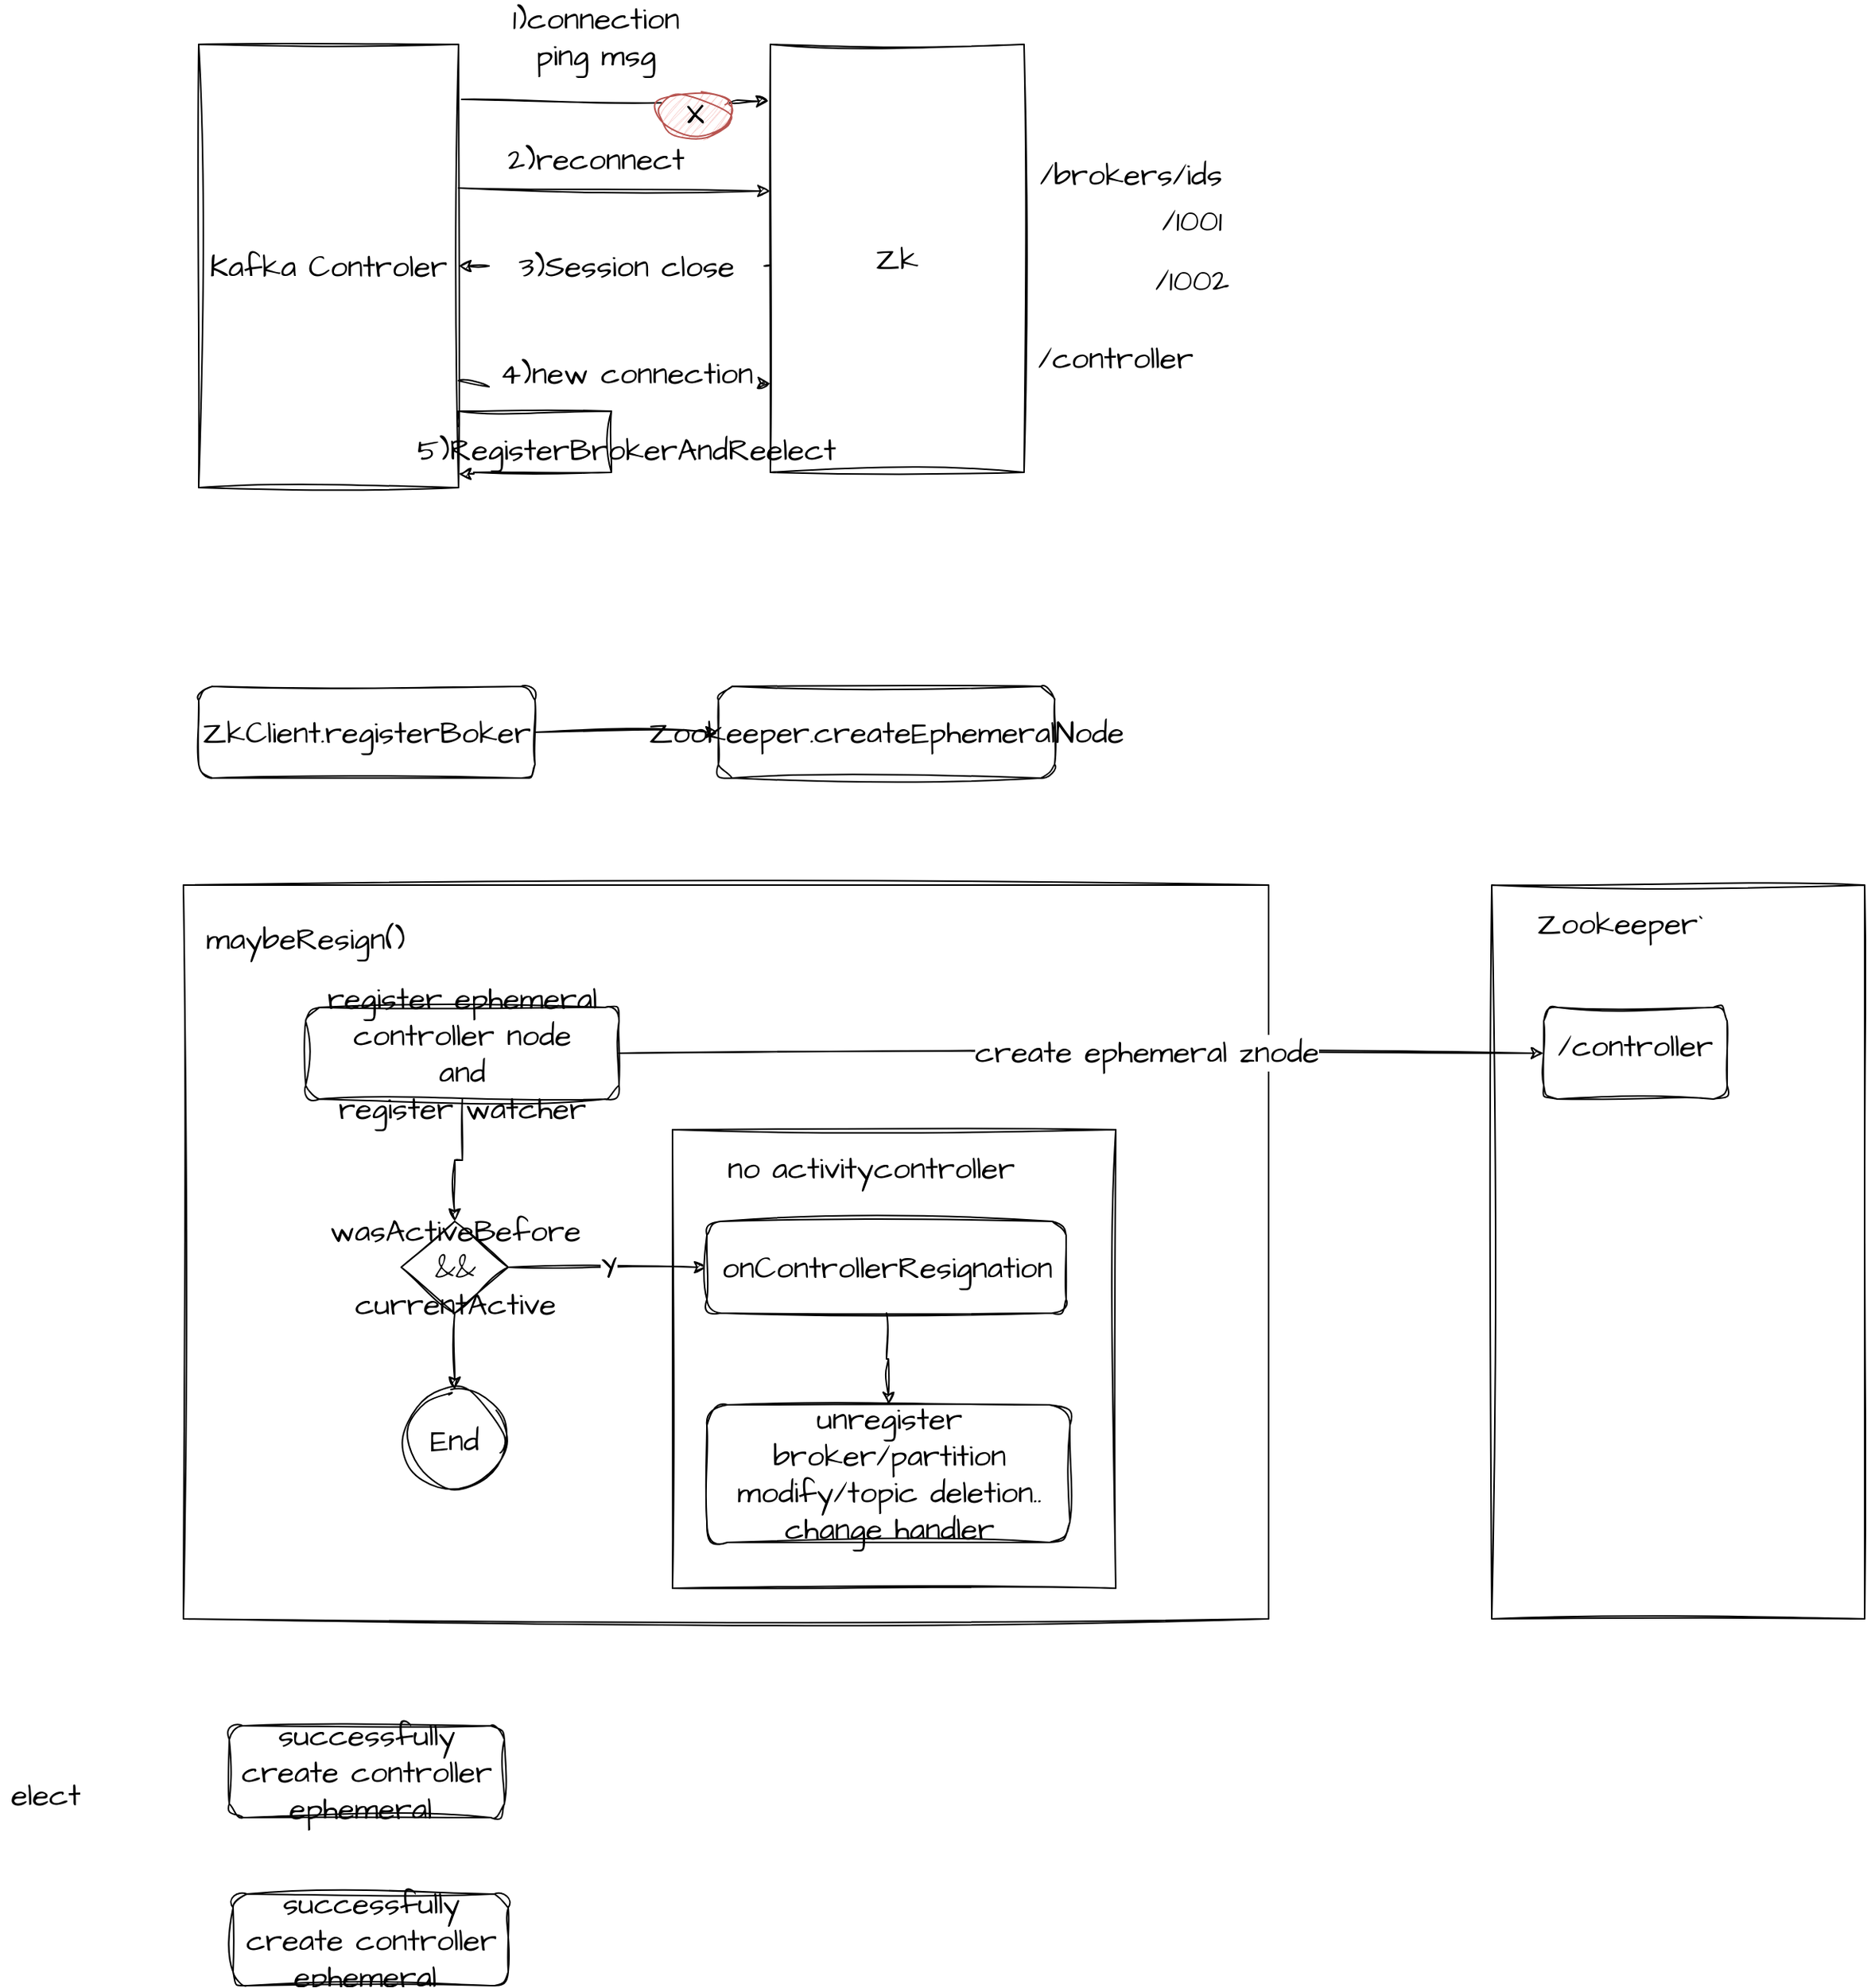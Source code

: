 <mxfile version="20.8.20" type="github">
  <diagram id="C5RBs43oDa-KdzZeNtuy" name="Page-1">
    <mxGraphModel dx="1848" dy="697" grid="1" gridSize="10" guides="1" tooltips="1" connect="1" arrows="1" fold="1" page="1" pageScale="1" pageWidth="827" pageHeight="1169" math="0" shadow="0">
      <root>
        <mxCell id="WIyWlLk6GJQsqaUBKTNV-0" />
        <mxCell id="WIyWlLk6GJQsqaUBKTNV-1" parent="WIyWlLk6GJQsqaUBKTNV-0" />
        <mxCell id="egi0bB2MHMF-HuieAXsn-49" value="" style="rounded=0;whiteSpace=wrap;html=1;sketch=1;hachureGap=4;jiggle=2;curveFitting=1;fontFamily=Architects Daughter;fontSource=https%3A%2F%2Ffonts.googleapis.com%2Fcss%3Ffamily%3DArchitects%2BDaughter;fontSize=20;" vertex="1" parent="WIyWlLk6GJQsqaUBKTNV-1">
          <mxGeometry x="30" y="720" width="710" height="480" as="geometry" />
        </mxCell>
        <mxCell id="egi0bB2MHMF-HuieAXsn-43" value="" style="rounded=0;whiteSpace=wrap;html=1;sketch=1;hachureGap=4;jiggle=2;curveFitting=1;fontFamily=Architects Daughter;fontSource=https%3A%2F%2Ffonts.googleapis.com%2Fcss%3Ffamily%3DArchitects%2BDaughter;fontSize=20;" vertex="1" parent="WIyWlLk6GJQsqaUBKTNV-1">
          <mxGeometry x="350" y="880" width="290" height="300" as="geometry" />
        </mxCell>
        <mxCell id="egi0bB2MHMF-HuieAXsn-0" value="Kafka Controler" style="rounded=0;whiteSpace=wrap;html=1;sketch=1;hachureGap=4;jiggle=2;curveFitting=1;fontFamily=Architects Daughter;fontSource=https%3A%2F%2Ffonts.googleapis.com%2Fcss%3Ffamily%3DArchitects%2BDaughter;fontSize=20;" vertex="1" parent="WIyWlLk6GJQsqaUBKTNV-1">
          <mxGeometry x="40" y="170" width="170" height="290" as="geometry" />
        </mxCell>
        <mxCell id="egi0bB2MHMF-HuieAXsn-1" value="Zk" style="rounded=0;whiteSpace=wrap;html=1;sketch=1;hachureGap=4;jiggle=2;curveFitting=1;fontFamily=Architects Daughter;fontSource=https%3A%2F%2Ffonts.googleapis.com%2Fcss%3Ffamily%3DArchitects%2BDaughter;fontSize=20;" vertex="1" parent="WIyWlLk6GJQsqaUBKTNV-1">
          <mxGeometry x="414" y="170" width="166" height="280" as="geometry" />
        </mxCell>
        <mxCell id="egi0bB2MHMF-HuieAXsn-2" value="" style="endArrow=classic;html=1;rounded=0;sketch=1;hachureGap=4;jiggle=2;curveFitting=1;fontFamily=Architects Daughter;fontSource=https%3A%2F%2Ffonts.googleapis.com%2Fcss%3Ffamily%3DArchitects%2BDaughter;fontSize=16;entryX=-0.006;entryY=0.132;entryDx=0;entryDy=0;exitX=1;exitY=0.25;exitDx=0;exitDy=0;startArrow=none;entryPerimeter=0;" edge="1" parent="WIyWlLk6GJQsqaUBKTNV-1" source="egi0bB2MHMF-HuieAXsn-4" target="egi0bB2MHMF-HuieAXsn-1">
          <mxGeometry width="50" height="50" relative="1" as="geometry">
            <mxPoint x="230" y="210" as="sourcePoint" />
            <mxPoint x="280" y="160" as="targetPoint" />
          </mxGeometry>
        </mxCell>
        <mxCell id="egi0bB2MHMF-HuieAXsn-3" value="1)connection&lt;br&gt;ping msg" style="text;html=1;strokeColor=none;fillColor=none;align=center;verticalAlign=middle;whiteSpace=wrap;rounded=0;fontSize=20;fontFamily=Architects Daughter;" vertex="1" parent="WIyWlLk6GJQsqaUBKTNV-1">
          <mxGeometry x="270" y="150" width="60" height="30" as="geometry" />
        </mxCell>
        <mxCell id="egi0bB2MHMF-HuieAXsn-5" value="" style="endArrow=none;html=1;rounded=0;sketch=1;hachureGap=4;jiggle=2;curveFitting=1;fontFamily=Architects Daughter;fontSource=https%3A%2F%2Ffonts.googleapis.com%2Fcss%3Ffamily%3DArchitects%2BDaughter;fontSize=16;entryX=0;entryY=0.25;entryDx=0;entryDy=0;exitX=1.012;exitY=0.124;exitDx=0;exitDy=0;exitPerimeter=0;" edge="1" parent="WIyWlLk6GJQsqaUBKTNV-1" source="egi0bB2MHMF-HuieAXsn-0" target="egi0bB2MHMF-HuieAXsn-4">
          <mxGeometry width="50" height="50" relative="1" as="geometry">
            <mxPoint x="210" y="243" as="sourcePoint" />
            <mxPoint x="414" y="205" as="targetPoint" />
          </mxGeometry>
        </mxCell>
        <mxCell id="egi0bB2MHMF-HuieAXsn-4" value="X" style="ellipse;whiteSpace=wrap;html=1;sketch=1;hachureGap=4;jiggle=2;curveFitting=1;fontFamily=Architects Daughter;fontSource=https%3A%2F%2Ffonts.googleapis.com%2Fcss%3Ffamily%3DArchitects%2BDaughter;fontSize=20;fillColor=#f8cecc;strokeColor=#b85450;" vertex="1" parent="WIyWlLk6GJQsqaUBKTNV-1">
          <mxGeometry x="340" y="200" width="50" height="30" as="geometry" />
        </mxCell>
        <mxCell id="egi0bB2MHMF-HuieAXsn-8" value="" style="endArrow=classic;html=1;rounded=0;sketch=1;hachureGap=4;jiggle=2;curveFitting=1;fontFamily=Architects Daughter;fontSource=https%3A%2F%2Ffonts.googleapis.com%2Fcss%3Ffamily%3DArchitects%2BDaughter;fontSize=16;entryX=0;entryY=0.8;entryDx=0;entryDy=0;entryPerimeter=0;" edge="1" parent="WIyWlLk6GJQsqaUBKTNV-1">
          <mxGeometry width="50" height="50" relative="1" as="geometry">
            <mxPoint x="210" y="264" as="sourcePoint" />
            <mxPoint x="414" y="266" as="targetPoint" />
          </mxGeometry>
        </mxCell>
        <mxCell id="egi0bB2MHMF-HuieAXsn-9" value="2)reconnect" style="text;html=1;strokeColor=none;fillColor=none;align=center;verticalAlign=middle;whiteSpace=wrap;rounded=0;fontSize=20;fontFamily=Architects Daughter;" vertex="1" parent="WIyWlLk6GJQsqaUBKTNV-1">
          <mxGeometry x="270" y="230" width="60" height="30" as="geometry" />
        </mxCell>
        <mxCell id="egi0bB2MHMF-HuieAXsn-10" value="" style="endArrow=classic;html=1;rounded=0;sketch=1;hachureGap=4;jiggle=2;curveFitting=1;fontFamily=Architects Daughter;fontSource=https%3A%2F%2Ffonts.googleapis.com%2Fcss%3Ffamily%3DArchitects%2BDaughter;fontSize=16;entryX=1;entryY=0.5;entryDx=0;entryDy=0;startArrow=none;" edge="1" parent="WIyWlLk6GJQsqaUBKTNV-1" source="egi0bB2MHMF-HuieAXsn-7" target="egi0bB2MHMF-HuieAXsn-0">
          <mxGeometry width="50" height="50" relative="1" as="geometry">
            <mxPoint x="414" y="314.5" as="sourcePoint" />
            <mxPoint x="334" y="314.5" as="targetPoint" />
          </mxGeometry>
        </mxCell>
        <mxCell id="egi0bB2MHMF-HuieAXsn-13" value="" style="endArrow=classic;html=1;rounded=0;sketch=1;hachureGap=4;jiggle=2;curveFitting=1;fontFamily=Architects Daughter;fontSource=https%3A%2F%2Ffonts.googleapis.com%2Fcss%3Ffamily%3DArchitects%2BDaughter;fontSize=16;entryX=0;entryY=0.8;entryDx=0;entryDy=0;entryPerimeter=0;startArrow=none;" edge="1" parent="WIyWlLk6GJQsqaUBKTNV-1" source="egi0bB2MHMF-HuieAXsn-15">
          <mxGeometry width="50" height="50" relative="1" as="geometry">
            <mxPoint x="210" y="390" as="sourcePoint" />
            <mxPoint x="414" y="392" as="targetPoint" />
          </mxGeometry>
        </mxCell>
        <mxCell id="egi0bB2MHMF-HuieAXsn-14" value="" style="endArrow=none;html=1;rounded=0;sketch=1;hachureGap=4;jiggle=2;curveFitting=1;fontFamily=Architects Daughter;fontSource=https%3A%2F%2Ffonts.googleapis.com%2Fcss%3Ffamily%3DArchitects%2BDaughter;fontSize=16;entryX=1;entryY=0.5;entryDx=0;entryDy=0;" edge="1" parent="WIyWlLk6GJQsqaUBKTNV-1" target="egi0bB2MHMF-HuieAXsn-7">
          <mxGeometry width="50" height="50" relative="1" as="geometry">
            <mxPoint x="414" y="314.5" as="sourcePoint" />
            <mxPoint x="210" y="315" as="targetPoint" />
          </mxGeometry>
        </mxCell>
        <mxCell id="egi0bB2MHMF-HuieAXsn-7" value="3)Session&amp;nbsp;close" style="text;html=1;strokeColor=none;fillColor=none;align=center;verticalAlign=middle;whiteSpace=wrap;rounded=0;fontSize=20;fontFamily=Architects Daughter;" vertex="1" parent="WIyWlLk6GJQsqaUBKTNV-1">
          <mxGeometry x="230" y="300" width="180" height="30" as="geometry" />
        </mxCell>
        <mxCell id="egi0bB2MHMF-HuieAXsn-16" value="" style="endArrow=none;html=1;rounded=0;sketch=1;hachureGap=4;jiggle=2;curveFitting=1;fontFamily=Architects Daughter;fontSource=https%3A%2F%2Ffonts.googleapis.com%2Fcss%3Ffamily%3DArchitects%2BDaughter;fontSize=16;entryX=0;entryY=0.8;entryDx=0;entryDy=0;entryPerimeter=0;" edge="1" parent="WIyWlLk6GJQsqaUBKTNV-1" target="egi0bB2MHMF-HuieAXsn-15">
          <mxGeometry width="50" height="50" relative="1" as="geometry">
            <mxPoint x="210" y="390" as="sourcePoint" />
            <mxPoint x="414" y="392" as="targetPoint" />
          </mxGeometry>
        </mxCell>
        <mxCell id="egi0bB2MHMF-HuieAXsn-15" value="4)new connection" style="text;html=1;strokeColor=none;fillColor=none;align=center;verticalAlign=middle;whiteSpace=wrap;rounded=0;fontSize=20;fontFamily=Architects Daughter;" vertex="1" parent="WIyWlLk6GJQsqaUBKTNV-1">
          <mxGeometry x="230" y="370" width="180" height="30" as="geometry" />
        </mxCell>
        <mxCell id="egi0bB2MHMF-HuieAXsn-17" value="" style="endArrow=classic;html=1;rounded=0;sketch=1;hachureGap=4;jiggle=2;curveFitting=1;fontFamily=Architects Daughter;fontSource=https%3A%2F%2Ffonts.googleapis.com%2Fcss%3Ffamily%3DArchitects%2BDaughter;fontSize=16;edgeStyle=orthogonalEdgeStyle;entryX=1;entryY=0.969;entryDx=0;entryDy=0;entryPerimeter=0;" edge="1" parent="WIyWlLk6GJQsqaUBKTNV-1" target="egi0bB2MHMF-HuieAXsn-0">
          <mxGeometry width="50" height="50" relative="1" as="geometry">
            <mxPoint x="210" y="420" as="sourcePoint" />
            <mxPoint x="220" y="470" as="targetPoint" />
            <Array as="points">
              <mxPoint x="210" y="410" />
              <mxPoint x="310" y="410" />
              <mxPoint x="310" y="450" />
              <mxPoint x="220" y="450" />
              <mxPoint x="220" y="451" />
            </Array>
          </mxGeometry>
        </mxCell>
        <mxCell id="egi0bB2MHMF-HuieAXsn-18" value="5)RegisterBrokerAndReelect" style="text;html=1;strokeColor=none;fillColor=none;align=center;verticalAlign=middle;whiteSpace=wrap;rounded=0;fontSize=20;fontFamily=Architects Daughter;" vertex="1" parent="WIyWlLk6GJQsqaUBKTNV-1">
          <mxGeometry x="230" y="420" width="180" height="30" as="geometry" />
        </mxCell>
        <mxCell id="egi0bB2MHMF-HuieAXsn-19" value="/brokers/ids" style="text;html=1;strokeColor=none;fillColor=none;align=center;verticalAlign=middle;whiteSpace=wrap;rounded=0;fontSize=20;fontFamily=Architects Daughter;" vertex="1" parent="WIyWlLk6GJQsqaUBKTNV-1">
          <mxGeometry x="620" y="240" width="60" height="30" as="geometry" />
        </mxCell>
        <mxCell id="egi0bB2MHMF-HuieAXsn-20" value="/controller" style="text;html=1;strokeColor=none;fillColor=none;align=center;verticalAlign=middle;whiteSpace=wrap;rounded=0;fontSize=20;fontFamily=Architects Daughter;" vertex="1" parent="WIyWlLk6GJQsqaUBKTNV-1">
          <mxGeometry x="610" y="360" width="60" height="30" as="geometry" />
        </mxCell>
        <mxCell id="egi0bB2MHMF-HuieAXsn-21" value="/1001" style="text;html=1;strokeColor=none;fillColor=none;align=center;verticalAlign=middle;whiteSpace=wrap;rounded=0;fontSize=20;fontFamily=Architects Daughter;" vertex="1" parent="WIyWlLk6GJQsqaUBKTNV-1">
          <mxGeometry x="660" y="270" width="60" height="30" as="geometry" />
        </mxCell>
        <mxCell id="egi0bB2MHMF-HuieAXsn-22" value="/1002" style="text;html=1;strokeColor=none;fillColor=none;align=center;verticalAlign=middle;whiteSpace=wrap;rounded=0;fontSize=20;fontFamily=Architects Daughter;" vertex="1" parent="WIyWlLk6GJQsqaUBKTNV-1">
          <mxGeometry x="660" y="309" width="60" height="30" as="geometry" />
        </mxCell>
        <mxCell id="egi0bB2MHMF-HuieAXsn-25" style="edgeStyle=orthogonalEdgeStyle;rounded=0;sketch=1;hachureGap=4;jiggle=2;curveFitting=1;orthogonalLoop=1;jettySize=auto;html=1;entryX=0;entryY=0.5;entryDx=0;entryDy=0;fontFamily=Architects Daughter;fontSource=https%3A%2F%2Ffonts.googleapis.com%2Fcss%3Ffamily%3DArchitects%2BDaughter;fontSize=16;" edge="1" parent="WIyWlLk6GJQsqaUBKTNV-1" source="egi0bB2MHMF-HuieAXsn-23" target="egi0bB2MHMF-HuieAXsn-24">
          <mxGeometry relative="1" as="geometry" />
        </mxCell>
        <mxCell id="egi0bB2MHMF-HuieAXsn-23" value="ZkClient.registerBoker" style="rounded=1;whiteSpace=wrap;html=1;sketch=1;hachureGap=4;jiggle=2;curveFitting=1;fontFamily=Architects Daughter;fontSource=https%3A%2F%2Ffonts.googleapis.com%2Fcss%3Ffamily%3DArchitects%2BDaughter;fontSize=20;" vertex="1" parent="WIyWlLk6GJQsqaUBKTNV-1">
          <mxGeometry x="40" y="590" width="220" height="60" as="geometry" />
        </mxCell>
        <mxCell id="egi0bB2MHMF-HuieAXsn-24" value="Zookeeper.createEphemeralNode" style="rounded=1;whiteSpace=wrap;html=1;sketch=1;hachureGap=4;jiggle=2;curveFitting=1;fontFamily=Architects Daughter;fontSource=https%3A%2F%2Ffonts.googleapis.com%2Fcss%3Ffamily%3DArchitects%2BDaughter;fontSize=20;" vertex="1" parent="WIyWlLk6GJQsqaUBKTNV-1">
          <mxGeometry x="380" y="590" width="220" height="60" as="geometry" />
        </mxCell>
        <mxCell id="egi0bB2MHMF-HuieAXsn-28" value="maybeResign()" style="text;html=1;strokeColor=none;fillColor=none;align=center;verticalAlign=middle;whiteSpace=wrap;rounded=0;fontSize=20;fontFamily=Architects Daughter;" vertex="1" parent="WIyWlLk6GJQsqaUBKTNV-1">
          <mxGeometry x="80" y="740" width="60" height="30" as="geometry" />
        </mxCell>
        <mxCell id="egi0bB2MHMF-HuieAXsn-50" style="edgeStyle=orthogonalEdgeStyle;rounded=0;sketch=1;hachureGap=4;jiggle=2;curveFitting=1;orthogonalLoop=1;jettySize=auto;html=1;entryX=0.5;entryY=0;entryDx=0;entryDy=0;fontFamily=Architects Daughter;fontSource=https%3A%2F%2Ffonts.googleapis.com%2Fcss%3Ffamily%3DArchitects%2BDaughter;fontSize=16;" edge="1" parent="WIyWlLk6GJQsqaUBKTNV-1" source="egi0bB2MHMF-HuieAXsn-32" target="egi0bB2MHMF-HuieAXsn-34">
          <mxGeometry relative="1" as="geometry" />
        </mxCell>
        <mxCell id="egi0bB2MHMF-HuieAXsn-32" value="register ephemeral controller node&lt;br&gt;and&lt;br&gt;register watcher" style="rounded=1;whiteSpace=wrap;html=1;sketch=1;hachureGap=4;jiggle=2;curveFitting=1;fontFamily=Architects Daughter;fontSource=https%3A%2F%2Ffonts.googleapis.com%2Fcss%3Ffamily%3DArchitects%2BDaughter;fontSize=20;" vertex="1" parent="WIyWlLk6GJQsqaUBKTNV-1">
          <mxGeometry x="110" y="800" width="205" height="60" as="geometry" />
        </mxCell>
        <mxCell id="egi0bB2MHMF-HuieAXsn-37" style="edgeStyle=orthogonalEdgeStyle;rounded=0;sketch=1;hachureGap=4;jiggle=2;curveFitting=1;orthogonalLoop=1;jettySize=auto;html=1;fontFamily=Architects Daughter;fontSource=https%3A%2F%2Ffonts.googleapis.com%2Fcss%3Ffamily%3DArchitects%2BDaughter;fontSize=16;" edge="1" parent="WIyWlLk6GJQsqaUBKTNV-1" source="egi0bB2MHMF-HuieAXsn-34" target="egi0bB2MHMF-HuieAXsn-36">
          <mxGeometry relative="1" as="geometry" />
        </mxCell>
        <mxCell id="egi0bB2MHMF-HuieAXsn-38" value="Y" style="edgeLabel;html=1;align=center;verticalAlign=middle;resizable=0;points=[];fontSize=20;fontFamily=Architects Daughter;" vertex="1" connectable="0" parent="egi0bB2MHMF-HuieAXsn-37">
          <mxGeometry x="-0.008" relative="1" as="geometry">
            <mxPoint x="1" as="offset" />
          </mxGeometry>
        </mxCell>
        <mxCell id="egi0bB2MHMF-HuieAXsn-47" style="edgeStyle=orthogonalEdgeStyle;rounded=0;sketch=1;hachureGap=4;jiggle=2;curveFitting=1;orthogonalLoop=1;jettySize=auto;html=1;entryX=0.5;entryY=0;entryDx=0;entryDy=0;fontFamily=Architects Daughter;fontSource=https%3A%2F%2Ffonts.googleapis.com%2Fcss%3Ffamily%3DArchitects%2BDaughter;fontSize=16;" edge="1" parent="WIyWlLk6GJQsqaUBKTNV-1" source="egi0bB2MHMF-HuieAXsn-34" target="egi0bB2MHMF-HuieAXsn-46">
          <mxGeometry relative="1" as="geometry" />
        </mxCell>
        <mxCell id="egi0bB2MHMF-HuieAXsn-34" value="wasActiveBefore&lt;br&gt;&amp;amp;&amp;amp;&lt;br&gt;currentActive" style="rhombus;whiteSpace=wrap;html=1;sketch=1;hachureGap=4;jiggle=2;curveFitting=1;fontFamily=Architects Daughter;fontSource=https%3A%2F%2Ffonts.googleapis.com%2Fcss%3Ffamily%3DArchitects%2BDaughter;fontSize=20;" vertex="1" parent="WIyWlLk6GJQsqaUBKTNV-1">
          <mxGeometry x="172.5" y="940" width="70" height="60" as="geometry" />
        </mxCell>
        <mxCell id="egi0bB2MHMF-HuieAXsn-45" value="" style="edgeStyle=orthogonalEdgeStyle;rounded=0;sketch=1;hachureGap=4;jiggle=2;curveFitting=1;orthogonalLoop=1;jettySize=auto;html=1;fontFamily=Architects Daughter;fontSource=https%3A%2F%2Ffonts.googleapis.com%2Fcss%3Ffamily%3DArchitects%2BDaughter;fontSize=16;" edge="1" parent="WIyWlLk6GJQsqaUBKTNV-1" source="egi0bB2MHMF-HuieAXsn-36" target="egi0bB2MHMF-HuieAXsn-39">
          <mxGeometry relative="1" as="geometry" />
        </mxCell>
        <mxCell id="egi0bB2MHMF-HuieAXsn-36" value="onControllerResignation" style="rounded=1;whiteSpace=wrap;html=1;sketch=1;hachureGap=4;jiggle=2;curveFitting=1;fontFamily=Architects Daughter;fontSource=https%3A%2F%2Ffonts.googleapis.com%2Fcss%3Ffamily%3DArchitects%2BDaughter;fontSize=20;" vertex="1" parent="WIyWlLk6GJQsqaUBKTNV-1">
          <mxGeometry x="372.5" y="940" width="235" height="60" as="geometry" />
        </mxCell>
        <mxCell id="egi0bB2MHMF-HuieAXsn-39" value="unregister broker/partition modify/topic deletion.. change handler" style="rounded=1;whiteSpace=wrap;html=1;sketch=1;hachureGap=4;jiggle=2;curveFitting=1;fontFamily=Architects Daughter;fontSource=https%3A%2F%2Ffonts.googleapis.com%2Fcss%3Ffamily%3DArchitects%2BDaughter;fontSize=20;" vertex="1" parent="WIyWlLk6GJQsqaUBKTNV-1">
          <mxGeometry x="372.5" y="1060" width="237.5" height="90" as="geometry" />
        </mxCell>
        <mxCell id="egi0bB2MHMF-HuieAXsn-40" value="no activitycontroller" style="text;html=1;strokeColor=none;fillColor=none;align=center;verticalAlign=middle;whiteSpace=wrap;rounded=0;fontSize=20;fontFamily=Architects Daughter;" vertex="1" parent="WIyWlLk6GJQsqaUBKTNV-1">
          <mxGeometry x="370" y="890" width="220" height="30" as="geometry" />
        </mxCell>
        <mxCell id="egi0bB2MHMF-HuieAXsn-46" value="End" style="ellipse;whiteSpace=wrap;html=1;aspect=fixed;sketch=1;hachureGap=4;jiggle=2;curveFitting=1;fontFamily=Architects Daughter;fontSource=https%3A%2F%2Ffonts.googleapis.com%2Fcss%3Ffamily%3DArchitects%2BDaughter;fontSize=20;" vertex="1" parent="WIyWlLk6GJQsqaUBKTNV-1">
          <mxGeometry x="175" y="1050" width="65" height="65" as="geometry" />
        </mxCell>
        <mxCell id="egi0bB2MHMF-HuieAXsn-51" value="successfully create controller ephemeral&amp;nbsp;" style="rounded=1;whiteSpace=wrap;html=1;sketch=1;hachureGap=4;jiggle=2;curveFitting=1;fontFamily=Architects Daughter;fontSource=https%3A%2F%2Ffonts.googleapis.com%2Fcss%3Ffamily%3DArchitects%2BDaughter;fontSize=20;" vertex="1" parent="WIyWlLk6GJQsqaUBKTNV-1">
          <mxGeometry x="60" y="1270" width="180" height="60" as="geometry" />
        </mxCell>
        <mxCell id="egi0bB2MHMF-HuieAXsn-52" value="" style="rounded=0;whiteSpace=wrap;html=1;sketch=1;hachureGap=4;jiggle=2;curveFitting=1;fontFamily=Architects Daughter;fontSource=https%3A%2F%2Ffonts.googleapis.com%2Fcss%3Ffamily%3DArchitects%2BDaughter;fontSize=20;" vertex="1" parent="WIyWlLk6GJQsqaUBKTNV-1">
          <mxGeometry x="886" y="720" width="244" height="480" as="geometry" />
        </mxCell>
        <mxCell id="egi0bB2MHMF-HuieAXsn-53" value="Zookeeper`" style="text;html=1;strokeColor=none;fillColor=none;align=center;verticalAlign=middle;whiteSpace=wrap;rounded=0;fontSize=20;fontFamily=Architects Daughter;" vertex="1" parent="WIyWlLk6GJQsqaUBKTNV-1">
          <mxGeometry x="940" y="730" width="60" height="30" as="geometry" />
        </mxCell>
        <mxCell id="egi0bB2MHMF-HuieAXsn-56" value="" style="rounded=1;whiteSpace=wrap;html=1;sketch=1;hachureGap=4;jiggle=2;curveFitting=1;fontFamily=Architects Daughter;fontSource=https%3A%2F%2Ffonts.googleapis.com%2Fcss%3Ffamily%3DArchitects%2BDaughter;fontSize=20;" vertex="1" parent="WIyWlLk6GJQsqaUBKTNV-1">
          <mxGeometry x="920" y="800" width="120" height="60" as="geometry" />
        </mxCell>
        <mxCell id="egi0bB2MHMF-HuieAXsn-54" value="/controller" style="text;html=1;strokeColor=none;fillColor=none;align=center;verticalAlign=middle;whiteSpace=wrap;rounded=0;fontSize=20;fontFamily=Architects Daughter;" vertex="1" parent="WIyWlLk6GJQsqaUBKTNV-1">
          <mxGeometry x="950" y="810" width="60" height="30" as="geometry" />
        </mxCell>
        <mxCell id="egi0bB2MHMF-HuieAXsn-57" style="edgeStyle=orthogonalEdgeStyle;rounded=0;sketch=1;hachureGap=4;jiggle=2;curveFitting=1;orthogonalLoop=1;jettySize=auto;html=1;entryX=0;entryY=0.5;entryDx=0;entryDy=0;fontFamily=Architects Daughter;fontSource=https%3A%2F%2Ffonts.googleapis.com%2Fcss%3Ffamily%3DArchitects%2BDaughter;fontSize=16;" edge="1" parent="WIyWlLk6GJQsqaUBKTNV-1" source="egi0bB2MHMF-HuieAXsn-32" target="egi0bB2MHMF-HuieAXsn-56">
          <mxGeometry relative="1" as="geometry" />
        </mxCell>
        <mxCell id="egi0bB2MHMF-HuieAXsn-58" value="create ephemeral znode" style="edgeLabel;html=1;align=center;verticalAlign=middle;resizable=0;points=[];fontSize=20;fontFamily=Architects Daughter;" vertex="1" connectable="0" parent="egi0bB2MHMF-HuieAXsn-57">
          <mxGeometry x="0.141" y="1" relative="1" as="geometry">
            <mxPoint as="offset" />
          </mxGeometry>
        </mxCell>
        <mxCell id="egi0bB2MHMF-HuieAXsn-59" value="successfully create controller ephemeral&amp;nbsp;" style="rounded=1;whiteSpace=wrap;html=1;sketch=1;hachureGap=4;jiggle=2;curveFitting=1;fontFamily=Architects Daughter;fontSource=https%3A%2F%2Ffonts.googleapis.com%2Fcss%3Ffamily%3DArchitects%2BDaughter;fontSize=20;" vertex="1" parent="WIyWlLk6GJQsqaUBKTNV-1">
          <mxGeometry x="62.5" y="1380" width="180" height="60" as="geometry" />
        </mxCell>
        <mxCell id="egi0bB2MHMF-HuieAXsn-60" value="elect" style="text;html=1;strokeColor=none;fillColor=none;align=center;verticalAlign=middle;whiteSpace=wrap;rounded=0;fontSize=20;fontFamily=Architects Daughter;" vertex="1" parent="WIyWlLk6GJQsqaUBKTNV-1">
          <mxGeometry x="-90" y="1300" width="60" height="30" as="geometry" />
        </mxCell>
      </root>
    </mxGraphModel>
  </diagram>
</mxfile>
